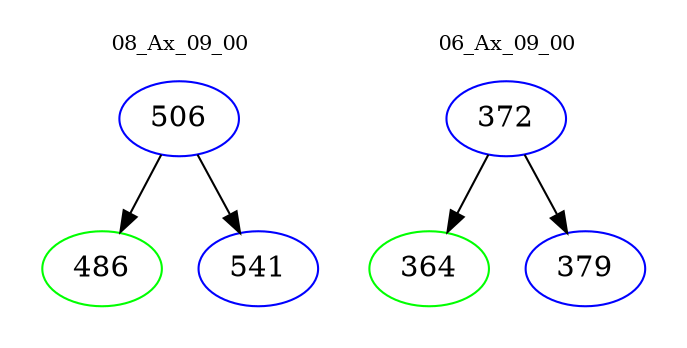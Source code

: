 digraph{
subgraph cluster_0 {
color = white
label = "08_Ax_09_00";
fontsize=10;
T0_506 [label="506", color="blue"]
T0_506 -> T0_486 [color="black"]
T0_486 [label="486", color="green"]
T0_506 -> T0_541 [color="black"]
T0_541 [label="541", color="blue"]
}
subgraph cluster_1 {
color = white
label = "06_Ax_09_00";
fontsize=10;
T1_372 [label="372", color="blue"]
T1_372 -> T1_364 [color="black"]
T1_364 [label="364", color="green"]
T1_372 -> T1_379 [color="black"]
T1_379 [label="379", color="blue"]
}
}
